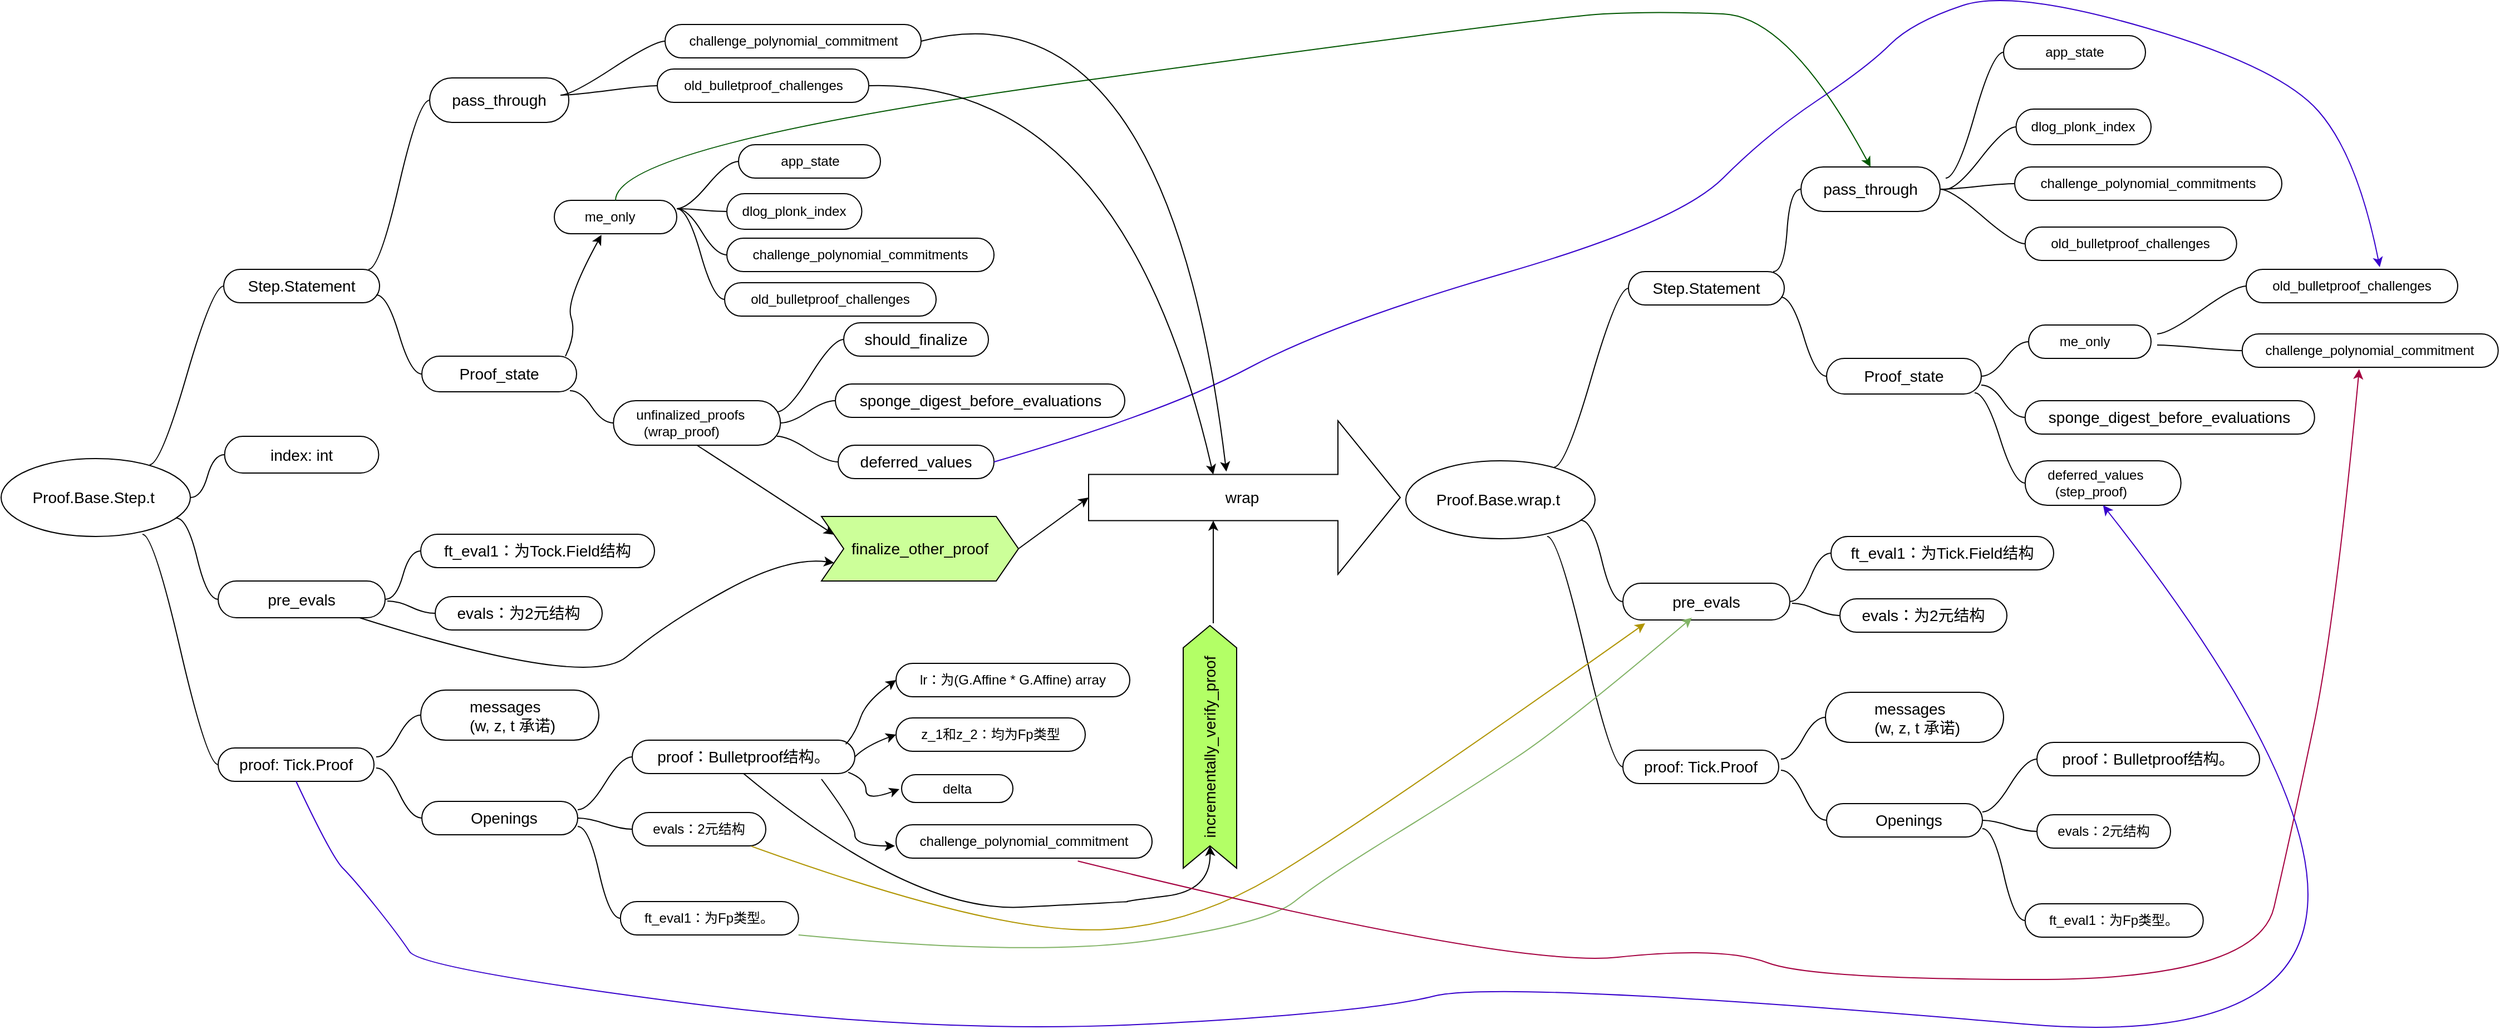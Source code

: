 <mxfile version="17.1.3" type="github">
  <diagram id="R2lEEEUBdFMjLlhIrx00" name="Page-1">
    <mxGraphModel dx="1854" dy="2174" grid="1" gridSize="10" guides="1" tooltips="1" connect="1" arrows="1" fold="1" page="1" pageScale="1" pageWidth="850" pageHeight="1100" math="0" shadow="0" extFonts="Permanent Marker^https://fonts.googleapis.com/css?family=Permanent+Marker">
      <root>
        <mxCell id="0" />
        <mxCell id="1" parent="0" />
        <mxCell id="W2paDP_m3vyoCNHAQNc3-4" value="Proof.Base.Step.t&amp;nbsp;" style="ellipse;whiteSpace=wrap;html=1;fontSize=14;" parent="1" vertex="1">
          <mxGeometry x="13" y="352" width="170" height="70" as="geometry" />
        </mxCell>
        <mxCell id="W2paDP_m3vyoCNHAQNc3-5" value="Step.Statement" style="whiteSpace=wrap;html=1;rounded=1;arcSize=50;align=center;verticalAlign=middle;strokeWidth=1;autosize=1;spacing=4;treeFolding=1;treeMoving=1;newEdgeStyle={&quot;edgeStyle&quot;:&quot;entityRelationEdgeStyle&quot;,&quot;startArrow&quot;:&quot;none&quot;,&quot;endArrow&quot;:&quot;none&quot;,&quot;segment&quot;:10,&quot;curved&quot;:1};fontSize=14;" parent="1" vertex="1">
          <mxGeometry x="213" y="182" width="140" height="30" as="geometry" />
        </mxCell>
        <mxCell id="W2paDP_m3vyoCNHAQNc3-6" value="" style="edgeStyle=entityRelationEdgeStyle;startArrow=none;endArrow=none;segment=10;curved=1;rounded=0;fontSize=14;exitX=0.785;exitY=0.079;exitDx=0;exitDy=0;exitPerimeter=0;" parent="1" source="W2paDP_m3vyoCNHAQNc3-4" target="W2paDP_m3vyoCNHAQNc3-5" edge="1">
          <mxGeometry relative="1" as="geometry">
            <mxPoint x="233" y="292" as="sourcePoint" />
          </mxGeometry>
        </mxCell>
        <mxCell id="W2paDP_m3vyoCNHAQNc3-9" value="index: int" style="whiteSpace=wrap;html=1;rounded=1;arcSize=50;align=center;verticalAlign=middle;strokeWidth=1;autosize=1;spacing=4;treeFolding=1;treeMoving=1;newEdgeStyle={&quot;edgeStyle&quot;:&quot;entityRelationEdgeStyle&quot;,&quot;startArrow&quot;:&quot;none&quot;,&quot;endArrow&quot;:&quot;none&quot;,&quot;segment&quot;:10,&quot;curved&quot;:1};fontSize=14;" parent="1" vertex="1">
          <mxGeometry x="213.79" y="332" width="138.43" height="33" as="geometry" />
        </mxCell>
        <mxCell id="W2paDP_m3vyoCNHAQNc3-10" value="" style="edgeStyle=entityRelationEdgeStyle;startArrow=none;endArrow=none;segment=10;curved=1;rounded=0;fontSize=14;" parent="1" source="W2paDP_m3vyoCNHAQNc3-4" target="W2paDP_m3vyoCNHAQNc3-9" edge="1">
          <mxGeometry relative="1" as="geometry">
            <mxPoint x="53.0" y="373.49" as="sourcePoint" />
          </mxGeometry>
        </mxCell>
        <mxCell id="W2paDP_m3vyoCNHAQNc3-11" value="pre_evals" style="whiteSpace=wrap;html=1;rounded=1;arcSize=50;align=center;verticalAlign=middle;strokeWidth=1;autosize=1;spacing=4;treeFolding=1;treeMoving=1;newEdgeStyle={&quot;edgeStyle&quot;:&quot;entityRelationEdgeStyle&quot;,&quot;startArrow&quot;:&quot;none&quot;,&quot;endArrow&quot;:&quot;none&quot;,&quot;segment&quot;:10,&quot;curved&quot;:1};fontSize=14;" parent="1" vertex="1">
          <mxGeometry x="208" y="462" width="150" height="33" as="geometry" />
        </mxCell>
        <mxCell id="W2paDP_m3vyoCNHAQNc3-12" value="" style="edgeStyle=entityRelationEdgeStyle;startArrow=none;endArrow=none;segment=10;curved=1;rounded=0;fontSize=14;exitX=0.926;exitY=0.764;exitDx=0;exitDy=0;exitPerimeter=0;" parent="1" source="W2paDP_m3vyoCNHAQNc3-4" target="W2paDP_m3vyoCNHAQNc3-11" edge="1">
          <mxGeometry relative="1" as="geometry">
            <mxPoint x="173" y="436" as="sourcePoint" />
          </mxGeometry>
        </mxCell>
        <mxCell id="W2paDP_m3vyoCNHAQNc3-14" value="proof: Tick.Proof" style="whiteSpace=wrap;html=1;rounded=1;arcSize=50;align=center;verticalAlign=middle;strokeWidth=1;autosize=1;spacing=4;treeFolding=1;treeMoving=1;newEdgeStyle={&quot;edgeStyle&quot;:&quot;entityRelationEdgeStyle&quot;,&quot;startArrow&quot;:&quot;none&quot;,&quot;endArrow&quot;:&quot;none&quot;,&quot;segment&quot;:10,&quot;curved&quot;:1};fontSize=14;" parent="1" vertex="1">
          <mxGeometry x="208" y="612" width="140" height="30" as="geometry" />
        </mxCell>
        <mxCell id="W2paDP_m3vyoCNHAQNc3-15" value="" style="edgeStyle=entityRelationEdgeStyle;startArrow=none;endArrow=none;segment=10;curved=1;rounded=0;fontSize=14;" parent="1" target="W2paDP_m3vyoCNHAQNc3-14" edge="1">
          <mxGeometry relative="1" as="geometry">
            <mxPoint x="140" y="420" as="sourcePoint" />
          </mxGeometry>
        </mxCell>
        <mxCell id="W2paDP_m3vyoCNHAQNc3-16" value="pass_through" style="whiteSpace=wrap;html=1;rounded=1;arcSize=50;align=center;verticalAlign=middle;strokeWidth=1;autosize=1;spacing=4;treeFolding=1;treeMoving=1;newEdgeStyle={&quot;edgeStyle&quot;:&quot;entityRelationEdgeStyle&quot;,&quot;startArrow&quot;:&quot;none&quot;,&quot;endArrow&quot;:&quot;none&quot;,&quot;segment&quot;:10,&quot;curved&quot;:1};fontSize=14;" parent="1" vertex="1">
          <mxGeometry x="398" y="10" width="125" height="40" as="geometry" />
        </mxCell>
        <mxCell id="W2paDP_m3vyoCNHAQNc3-17" value="" style="edgeStyle=entityRelationEdgeStyle;startArrow=none;endArrow=none;segment=10;curved=1;rounded=0;fontSize=14;" parent="1" target="W2paDP_m3vyoCNHAQNc3-16" edge="1">
          <mxGeometry relative="1" as="geometry">
            <mxPoint x="343" y="182" as="sourcePoint" />
          </mxGeometry>
        </mxCell>
        <mxCell id="W2paDP_m3vyoCNHAQNc3-18" value="Proof_state" style="whiteSpace=wrap;html=1;rounded=1;arcSize=50;align=center;verticalAlign=middle;strokeWidth=1;autosize=1;spacing=4;treeFolding=1;treeMoving=1;newEdgeStyle={&quot;edgeStyle&quot;:&quot;entityRelationEdgeStyle&quot;,&quot;startArrow&quot;:&quot;none&quot;,&quot;endArrow&quot;:&quot;none&quot;,&quot;segment&quot;:10,&quot;curved&quot;:1};fontSize=14;" parent="1" vertex="1">
          <mxGeometry x="391" y="260" width="139" height="32" as="geometry" />
        </mxCell>
        <mxCell id="W2paDP_m3vyoCNHAQNc3-19" value="" style="edgeStyle=entityRelationEdgeStyle;startArrow=none;endArrow=none;segment=10;curved=1;rounded=0;fontSize=14;" parent="1" target="W2paDP_m3vyoCNHAQNc3-18" edge="1">
          <mxGeometry relative="1" as="geometry">
            <mxPoint x="350" y="205" as="sourcePoint" />
          </mxGeometry>
        </mxCell>
        <mxCell id="W2paDP_m3vyoCNHAQNc3-20" value="app_state" style="whiteSpace=wrap;html=1;rounded=1;arcSize=50;align=center;verticalAlign=middle;strokeWidth=1;autosize=1;spacing=4;treeFolding=1;treeMoving=1;newEdgeStyle={&quot;edgeStyle&quot;:&quot;entityRelationEdgeStyle&quot;,&quot;startArrow&quot;:&quot;none&quot;,&quot;endArrow&quot;:&quot;none&quot;,&quot;segment&quot;:10,&quot;curved&quot;:1};" parent="1" vertex="1">
          <mxGeometry x="675.5" y="70" width="127.5" height="30" as="geometry" />
        </mxCell>
        <mxCell id="W2paDP_m3vyoCNHAQNc3-21" value="" style="edgeStyle=entityRelationEdgeStyle;startArrow=none;endArrow=none;segment=10;curved=1;rounded=0;exitX=1;exitY=0.25;exitDx=0;exitDy=0;" parent="1" source="W2paDP_m3vyoCNHAQNc3-32" target="W2paDP_m3vyoCNHAQNc3-20" edge="1">
          <mxGeometry relative="1" as="geometry">
            <mxPoint x="640" y="196" as="sourcePoint" />
          </mxGeometry>
        </mxCell>
        <mxCell id="W2paDP_m3vyoCNHAQNc3-22" value="dlog_plonk_index" style="whiteSpace=wrap;html=1;rounded=1;arcSize=50;align=center;verticalAlign=middle;strokeWidth=1;autosize=1;spacing=4;treeFolding=1;treeMoving=1;newEdgeStyle={&quot;edgeStyle&quot;:&quot;entityRelationEdgeStyle&quot;,&quot;startArrow&quot;:&quot;none&quot;,&quot;endArrow&quot;:&quot;none&quot;,&quot;segment&quot;:10,&quot;curved&quot;:1};" parent="1" vertex="1">
          <mxGeometry x="665" y="114" width="121.25" height="32" as="geometry" />
        </mxCell>
        <mxCell id="W2paDP_m3vyoCNHAQNc3-23" value="" style="edgeStyle=entityRelationEdgeStyle;startArrow=none;endArrow=none;segment=10;curved=1;rounded=0;exitX=1;exitY=0.25;exitDx=0;exitDy=0;" parent="1" source="W2paDP_m3vyoCNHAQNc3-32" target="W2paDP_m3vyoCNHAQNc3-22" edge="1">
          <mxGeometry relative="1" as="geometry">
            <mxPoint x="520" y="120" as="sourcePoint" />
          </mxGeometry>
        </mxCell>
        <mxCell id="W2paDP_m3vyoCNHAQNc3-24" value="challenge_polynomial_commitments" style="whiteSpace=wrap;html=1;rounded=1;arcSize=50;align=center;verticalAlign=middle;strokeWidth=1;autosize=1;spacing=4;treeFolding=1;treeMoving=1;newEdgeStyle={&quot;edgeStyle&quot;:&quot;entityRelationEdgeStyle&quot;,&quot;startArrow&quot;:&quot;none&quot;,&quot;endArrow&quot;:&quot;none&quot;,&quot;segment&quot;:10,&quot;curved&quot;:1};" parent="1" vertex="1">
          <mxGeometry x="665" y="154" width="240" height="30" as="geometry" />
        </mxCell>
        <mxCell id="W2paDP_m3vyoCNHAQNc3-25" value="" style="edgeStyle=entityRelationEdgeStyle;startArrow=none;endArrow=none;segment=10;curved=1;rounded=0;exitX=1;exitY=0.25;exitDx=0;exitDy=0;" parent="1" source="W2paDP_m3vyoCNHAQNc3-32" target="W2paDP_m3vyoCNHAQNc3-24" edge="1">
          <mxGeometry relative="1" as="geometry">
            <mxPoint x="547" y="156.25" as="sourcePoint" />
          </mxGeometry>
        </mxCell>
        <mxCell id="W2paDP_m3vyoCNHAQNc3-26" value="old_bulletproof_challenges" style="whiteSpace=wrap;html=1;rounded=1;arcSize=50;align=center;verticalAlign=middle;strokeWidth=1;autosize=1;spacing=4;treeFolding=1;treeMoving=1;newEdgeStyle={&quot;edgeStyle&quot;:&quot;entityRelationEdgeStyle&quot;,&quot;startArrow&quot;:&quot;none&quot;,&quot;endArrow&quot;:&quot;none&quot;,&quot;segment&quot;:10,&quot;curved&quot;:1};" parent="1" vertex="1">
          <mxGeometry x="663" y="194" width="190" height="30" as="geometry" />
        </mxCell>
        <mxCell id="W2paDP_m3vyoCNHAQNc3-27" value="" style="edgeStyle=entityRelationEdgeStyle;startArrow=none;endArrow=none;segment=10;curved=1;rounded=0;exitX=1;exitY=0.25;exitDx=0;exitDy=0;" parent="1" source="W2paDP_m3vyoCNHAQNc3-32" target="W2paDP_m3vyoCNHAQNc3-26" edge="1">
          <mxGeometry relative="1" as="geometry">
            <mxPoint x="547" y="156.25" as="sourcePoint" />
          </mxGeometry>
        </mxCell>
        <mxCell id="W2paDP_m3vyoCNHAQNc3-28" value="&amp;nbsp; &amp;nbsp; &amp;nbsp;unfinalized_proofs&lt;br&gt;&amp;nbsp; &amp;nbsp; &amp;nbsp; &amp;nbsp;(wrap_proof)" style="whiteSpace=wrap;html=1;rounded=1;arcSize=50;align=left;verticalAlign=middle;strokeWidth=1;autosize=1;spacing=4;treeFolding=1;treeMoving=1;newEdgeStyle={&quot;edgeStyle&quot;:&quot;entityRelationEdgeStyle&quot;,&quot;startArrow&quot;:&quot;none&quot;,&quot;endArrow&quot;:&quot;none&quot;,&quot;segment&quot;:10,&quot;curved&quot;:1};" parent="1" vertex="1">
          <mxGeometry x="563.12" y="300" width="150" height="40" as="geometry" />
        </mxCell>
        <mxCell id="W2paDP_m3vyoCNHAQNc3-29" value="" style="edgeStyle=entityRelationEdgeStyle;startArrow=none;endArrow=none;segment=10;curved=1;rounded=0;exitX=0.957;exitY=0.969;exitDx=0;exitDy=0;exitPerimeter=0;" parent="1" source="W2paDP_m3vyoCNHAQNc3-18" target="W2paDP_m3vyoCNHAQNc3-28" edge="1">
          <mxGeometry relative="1" as="geometry">
            <mxPoint x="422" y="335" as="sourcePoint" />
          </mxGeometry>
        </mxCell>
        <mxCell id="W2paDP_m3vyoCNHAQNc3-30" value="&lt;font style=&quot;font-size: 14px&quot;&gt;sponge_digest_before_evaluations&lt;/font&gt;" style="whiteSpace=wrap;html=1;rounded=1;arcSize=50;align=center;verticalAlign=middle;strokeWidth=1;autosize=1;spacing=4;treeFolding=1;treeMoving=1;newEdgeStyle={&quot;edgeStyle&quot;:&quot;entityRelationEdgeStyle&quot;,&quot;startArrow&quot;:&quot;none&quot;,&quot;endArrow&quot;:&quot;none&quot;,&quot;segment&quot;:10,&quot;curved&quot;:1};" parent="1" vertex="1">
          <mxGeometry x="762.5" y="285" width="260" height="30" as="geometry" />
        </mxCell>
        <mxCell id="W2paDP_m3vyoCNHAQNc3-31" value="" style="edgeStyle=entityRelationEdgeStyle;startArrow=none;endArrow=none;segment=10;curved=1;rounded=0;exitX=1;exitY=0.5;exitDx=0;exitDy=0;" parent="1" source="W2paDP_m3vyoCNHAQNc3-28" target="W2paDP_m3vyoCNHAQNc3-30" edge="1">
          <mxGeometry relative="1" as="geometry">
            <mxPoint x="719" y="330" as="sourcePoint" />
          </mxGeometry>
        </mxCell>
        <mxCell id="W2paDP_m3vyoCNHAQNc3-32" value="&amp;nbsp; &amp;nbsp; &amp;nbsp; &amp;nbsp;me_only" style="whiteSpace=wrap;html=1;rounded=1;arcSize=50;align=left;verticalAlign=middle;strokeWidth=1;autosize=1;spacing=4;treeFolding=1;treeMoving=1;newEdgeStyle={&quot;edgeStyle&quot;:&quot;entityRelationEdgeStyle&quot;,&quot;startArrow&quot;:&quot;none&quot;,&quot;endArrow&quot;:&quot;none&quot;,&quot;segment&quot;:10,&quot;curved&quot;:1};" parent="1" vertex="1" collapsed="1">
          <mxGeometry x="510" y="120" width="110" height="30" as="geometry" />
        </mxCell>
        <mxCell id="W2paDP_m3vyoCNHAQNc3-37" value="should_finalize" style="whiteSpace=wrap;html=1;rounded=1;arcSize=50;align=center;verticalAlign=middle;strokeWidth=1;autosize=1;spacing=4;treeFolding=1;treeMoving=1;newEdgeStyle={&quot;edgeStyle&quot;:&quot;entityRelationEdgeStyle&quot;,&quot;startArrow&quot;:&quot;none&quot;,&quot;endArrow&quot;:&quot;none&quot;,&quot;segment&quot;:10,&quot;curved&quot;:1};fontSize=14;" parent="1" vertex="1">
          <mxGeometry x="770" y="230" width="130" height="30" as="geometry" />
        </mxCell>
        <mxCell id="W2paDP_m3vyoCNHAQNc3-38" value="" style="edgeStyle=entityRelationEdgeStyle;startArrow=none;endArrow=none;segment=10;curved=1;rounded=0;fontSize=14;" parent="1" target="W2paDP_m3vyoCNHAQNc3-37" edge="1">
          <mxGeometry relative="1" as="geometry">
            <mxPoint x="710" y="310" as="sourcePoint" />
          </mxGeometry>
        </mxCell>
        <mxCell id="W2paDP_m3vyoCNHAQNc3-39" value="deferred_values" style="whiteSpace=wrap;html=1;rounded=1;arcSize=50;align=center;verticalAlign=middle;strokeWidth=1;autosize=1;spacing=4;treeFolding=1;treeMoving=1;newEdgeStyle={&quot;edgeStyle&quot;:&quot;entityRelationEdgeStyle&quot;,&quot;startArrow&quot;:&quot;none&quot;,&quot;endArrow&quot;:&quot;none&quot;,&quot;segment&quot;:10,&quot;curved&quot;:1};fontSize=14;" parent="1" vertex="1">
          <mxGeometry x="765" y="340" width="140" height="30" as="geometry" />
        </mxCell>
        <mxCell id="W2paDP_m3vyoCNHAQNc3-40" value="" style="edgeStyle=entityRelationEdgeStyle;startArrow=none;endArrow=none;segment=10;curved=1;rounded=0;fontSize=14;exitX=1;exitY=0.75;exitDx=0;exitDy=0;" parent="1" target="W2paDP_m3vyoCNHAQNc3-39" edge="1">
          <mxGeometry relative="1" as="geometry">
            <mxPoint x="710.0" y="332" as="sourcePoint" />
          </mxGeometry>
        </mxCell>
        <mxCell id="W2paDP_m3vyoCNHAQNc3-41" value="&lt;font style=&quot;font-size: 14px&quot;&gt;ft_eval1：为Tock.Field结构&lt;/font&gt;" style="whiteSpace=wrap;html=1;rounded=1;arcSize=50;align=center;verticalAlign=middle;strokeWidth=1;autosize=1;spacing=4;treeFolding=1;treeMoving=1;newEdgeStyle={&quot;edgeStyle&quot;:&quot;entityRelationEdgeStyle&quot;,&quot;startArrow&quot;:&quot;none&quot;,&quot;endArrow&quot;:&quot;none&quot;,&quot;segment&quot;:10,&quot;curved&quot;:1};" parent="1" vertex="1">
          <mxGeometry x="390" y="420" width="210" height="30" as="geometry" />
        </mxCell>
        <mxCell id="W2paDP_m3vyoCNHAQNc3-42" value="" style="edgeStyle=entityRelationEdgeStyle;startArrow=none;endArrow=none;segment=10;curved=1;rounded=0;exitX=1;exitY=0.5;exitDx=0;exitDy=0;" parent="1" source="W2paDP_m3vyoCNHAQNc3-11" target="W2paDP_m3vyoCNHAQNc3-41" edge="1">
          <mxGeometry relative="1" as="geometry">
            <mxPoint x="400" y="511.25" as="sourcePoint" />
          </mxGeometry>
        </mxCell>
        <mxCell id="W2paDP_m3vyoCNHAQNc3-43" value="&lt;font style=&quot;font-size: 14px&quot;&gt;evals：为2元结构&lt;/font&gt;" style="whiteSpace=wrap;html=1;rounded=1;arcSize=50;align=center;verticalAlign=middle;strokeWidth=1;autosize=1;spacing=4;treeFolding=1;treeMoving=1;newEdgeStyle={&quot;edgeStyle&quot;:&quot;entityRelationEdgeStyle&quot;,&quot;startArrow&quot;:&quot;none&quot;,&quot;endArrow&quot;:&quot;none&quot;,&quot;segment&quot;:10,&quot;curved&quot;:1};" parent="1" vertex="1">
          <mxGeometry x="403" y="476" width="150" height="30" as="geometry" />
        </mxCell>
        <mxCell id="W2paDP_m3vyoCNHAQNc3-44" value="" style="edgeStyle=entityRelationEdgeStyle;startArrow=none;endArrow=none;segment=10;curved=1;rounded=0;" parent="1" target="W2paDP_m3vyoCNHAQNc3-43" edge="1">
          <mxGeometry relative="1" as="geometry">
            <mxPoint x="360" y="480" as="sourcePoint" />
          </mxGeometry>
        </mxCell>
        <mxCell id="W2paDP_m3vyoCNHAQNc3-45" value="&lt;blockquote style=&quot;margin: 0 0 0 40px ; border: none ; padding: 0px&quot;&gt;&lt;font style=&quot;font-size: 14px&quot;&gt;messages&lt;/font&gt;&lt;/blockquote&gt;&lt;blockquote style=&quot;margin: 0 0 0 40px ; border: none ; padding: 0px&quot;&gt;&lt;font style=&quot;font-size: 14px&quot;&gt;(w, z, t 承诺)&lt;/font&gt;&lt;/blockquote&gt;" style="whiteSpace=wrap;html=1;rounded=1;arcSize=50;align=left;verticalAlign=middle;strokeWidth=1;autosize=1;spacing=4;treeFolding=1;treeMoving=1;newEdgeStyle={&quot;edgeStyle&quot;:&quot;entityRelationEdgeStyle&quot;,&quot;startArrow&quot;:&quot;none&quot;,&quot;endArrow&quot;:&quot;none&quot;,&quot;segment&quot;:10,&quot;curved&quot;:1};" parent="1" vertex="1">
          <mxGeometry x="390" y="560" width="160" height="45" as="geometry" />
        </mxCell>
        <mxCell id="W2paDP_m3vyoCNHAQNc3-46" value="" style="edgeStyle=entityRelationEdgeStyle;startArrow=none;endArrow=none;segment=10;curved=1;rounded=0;entryX=0;entryY=0.5;entryDx=0;entryDy=0;" parent="1" target="W2paDP_m3vyoCNHAQNc3-45" edge="1">
          <mxGeometry relative="1" as="geometry">
            <mxPoint x="350" y="620" as="sourcePoint" />
          </mxGeometry>
        </mxCell>
        <mxCell id="W2paDP_m3vyoCNHAQNc3-47" value="&lt;blockquote style=&quot;margin: 0 0 0 40px ; border: none ; padding: 0px&quot;&gt;&lt;font style=&quot;font-size: 14px&quot;&gt;Openings&lt;/font&gt;&lt;/blockquote&gt;" style="whiteSpace=wrap;html=1;rounded=1;arcSize=50;align=left;verticalAlign=middle;strokeWidth=1;autosize=1;spacing=4;treeFolding=1;treeMoving=1;newEdgeStyle={&quot;edgeStyle&quot;:&quot;entityRelationEdgeStyle&quot;,&quot;startArrow&quot;:&quot;none&quot;,&quot;endArrow&quot;:&quot;none&quot;,&quot;segment&quot;:10,&quot;curved&quot;:1};" parent="1" vertex="1">
          <mxGeometry x="391" y="660" width="140" height="30" as="geometry" />
        </mxCell>
        <mxCell id="W2paDP_m3vyoCNHAQNc3-48" value="" style="edgeStyle=entityRelationEdgeStyle;startArrow=none;endArrow=none;segment=10;curved=1;rounded=0;" parent="1" target="W2paDP_m3vyoCNHAQNc3-47" edge="1">
          <mxGeometry relative="1" as="geometry">
            <mxPoint x="350" y="630" as="sourcePoint" />
          </mxGeometry>
        </mxCell>
        <mxCell id="W2paDP_m3vyoCNHAQNc3-49" value="&lt;font style=&quot;font-size: 14px&quot;&gt;proof：Bulletproof结构。&lt;/font&gt;" style="whiteSpace=wrap;html=1;rounded=1;arcSize=50;align=center;verticalAlign=middle;strokeWidth=1;autosize=1;spacing=4;treeFolding=1;treeMoving=1;newEdgeStyle={&quot;edgeStyle&quot;:&quot;entityRelationEdgeStyle&quot;,&quot;startArrow&quot;:&quot;none&quot;,&quot;endArrow&quot;:&quot;none&quot;,&quot;segment&quot;:10,&quot;curved&quot;:1};" parent="1" vertex="1">
          <mxGeometry x="580" y="605" width="200" height="30" as="geometry" />
        </mxCell>
        <mxCell id="W2paDP_m3vyoCNHAQNc3-50" value="" style="edgeStyle=entityRelationEdgeStyle;startArrow=none;endArrow=none;segment=10;curved=1;rounded=0;exitX=1;exitY=0.25;exitDx=0;exitDy=0;" parent="1" source="W2paDP_m3vyoCNHAQNc3-47" target="W2paDP_m3vyoCNHAQNc3-49" edge="1">
          <mxGeometry relative="1" as="geometry">
            <mxPoint x="607" y="715" as="sourcePoint" />
          </mxGeometry>
        </mxCell>
        <mxCell id="W2paDP_m3vyoCNHAQNc3-51" value="evals：2元结构" style="whiteSpace=wrap;html=1;rounded=1;arcSize=50;align=center;verticalAlign=middle;strokeWidth=1;autosize=1;spacing=4;treeFolding=1;treeMoving=1;newEdgeStyle={&quot;edgeStyle&quot;:&quot;entityRelationEdgeStyle&quot;,&quot;startArrow&quot;:&quot;none&quot;,&quot;endArrow&quot;:&quot;none&quot;,&quot;segment&quot;:10,&quot;curved&quot;:1};" parent="1" vertex="1">
          <mxGeometry x="580" y="670" width="120" height="30" as="geometry" />
        </mxCell>
        <mxCell id="W2paDP_m3vyoCNHAQNc3-52" value="" style="edgeStyle=entityRelationEdgeStyle;startArrow=none;endArrow=none;segment=10;curved=1;rounded=0;exitX=1;exitY=0.5;exitDx=0;exitDy=0;" parent="1" source="W2paDP_m3vyoCNHAQNc3-47" target="W2paDP_m3vyoCNHAQNc3-51" edge="1">
          <mxGeometry relative="1" as="geometry">
            <mxPoint x="607" y="715" as="sourcePoint" />
          </mxGeometry>
        </mxCell>
        <mxCell id="W2paDP_m3vyoCNHAQNc3-53" value="ft_eval1：为Fp类型。" style="whiteSpace=wrap;html=1;rounded=1;arcSize=50;align=center;verticalAlign=middle;strokeWidth=1;autosize=1;spacing=4;treeFolding=1;treeMoving=1;newEdgeStyle={&quot;edgeStyle&quot;:&quot;entityRelationEdgeStyle&quot;,&quot;startArrow&quot;:&quot;none&quot;,&quot;endArrow&quot;:&quot;none&quot;,&quot;segment&quot;:10,&quot;curved&quot;:1};" parent="1" vertex="1">
          <mxGeometry x="569.38" y="750" width="160" height="30" as="geometry" />
        </mxCell>
        <mxCell id="W2paDP_m3vyoCNHAQNc3-54" value="" style="edgeStyle=entityRelationEdgeStyle;startArrow=none;endArrow=none;segment=10;curved=1;rounded=0;exitX=1;exitY=0.75;exitDx=0;exitDy=0;" parent="1" source="W2paDP_m3vyoCNHAQNc3-47" target="W2paDP_m3vyoCNHAQNc3-53" edge="1">
          <mxGeometry relative="1" as="geometry">
            <mxPoint x="607" y="715" as="sourcePoint" />
          </mxGeometry>
        </mxCell>
        <mxCell id="W2paDP_m3vyoCNHAQNc3-56" value="wrap&amp;nbsp;" style="shape=singleArrow;whiteSpace=wrap;html=1;fontSize=14;" parent="1" vertex="1">
          <mxGeometry x="990" y="318" width="280" height="138" as="geometry" />
        </mxCell>
        <mxCell id="W2paDP_m3vyoCNHAQNc3-57" value="Proof.Base.wrap.t&amp;nbsp;" style="ellipse;whiteSpace=wrap;html=1;fontSize=14;" parent="1" vertex="1">
          <mxGeometry x="1275" y="354" width="170" height="70" as="geometry" />
        </mxCell>
        <mxCell id="W2paDP_m3vyoCNHAQNc3-58" value="Step.Statement" style="whiteSpace=wrap;html=1;rounded=1;arcSize=50;align=center;verticalAlign=middle;strokeWidth=1;autosize=1;spacing=4;treeFolding=1;treeMoving=1;newEdgeStyle={&quot;edgeStyle&quot;:&quot;entityRelationEdgeStyle&quot;,&quot;startArrow&quot;:&quot;none&quot;,&quot;endArrow&quot;:&quot;none&quot;,&quot;segment&quot;:10,&quot;curved&quot;:1};fontSize=14;" parent="1" vertex="1">
          <mxGeometry x="1475" y="184" width="140" height="30" as="geometry" />
        </mxCell>
        <mxCell id="W2paDP_m3vyoCNHAQNc3-59" value="" style="edgeStyle=entityRelationEdgeStyle;startArrow=none;endArrow=none;segment=10;curved=1;rounded=0;fontSize=14;exitX=0.785;exitY=0.079;exitDx=0;exitDy=0;exitPerimeter=0;" parent="1" source="W2paDP_m3vyoCNHAQNc3-57" target="W2paDP_m3vyoCNHAQNc3-58" edge="1">
          <mxGeometry relative="1" as="geometry">
            <mxPoint x="1495" y="294" as="sourcePoint" />
          </mxGeometry>
        </mxCell>
        <mxCell id="W2paDP_m3vyoCNHAQNc3-62" value="pre_evals" style="whiteSpace=wrap;html=1;rounded=1;arcSize=50;align=center;verticalAlign=middle;strokeWidth=1;autosize=1;spacing=4;treeFolding=1;treeMoving=1;newEdgeStyle={&quot;edgeStyle&quot;:&quot;entityRelationEdgeStyle&quot;,&quot;startArrow&quot;:&quot;none&quot;,&quot;endArrow&quot;:&quot;none&quot;,&quot;segment&quot;:10,&quot;curved&quot;:1};fontSize=14;" parent="1" vertex="1">
          <mxGeometry x="1470" y="464" width="150" height="33" as="geometry" />
        </mxCell>
        <mxCell id="W2paDP_m3vyoCNHAQNc3-63" value="" style="edgeStyle=entityRelationEdgeStyle;startArrow=none;endArrow=none;segment=10;curved=1;rounded=0;fontSize=14;exitX=0.926;exitY=0.764;exitDx=0;exitDy=0;exitPerimeter=0;" parent="1" source="W2paDP_m3vyoCNHAQNc3-57" target="W2paDP_m3vyoCNHAQNc3-62" edge="1">
          <mxGeometry relative="1" as="geometry">
            <mxPoint x="1435" y="438" as="sourcePoint" />
          </mxGeometry>
        </mxCell>
        <mxCell id="W2paDP_m3vyoCNHAQNc3-64" value="proof: Tick.Proof" style="whiteSpace=wrap;html=1;rounded=1;arcSize=50;align=center;verticalAlign=middle;strokeWidth=1;autosize=1;spacing=4;treeFolding=1;treeMoving=1;newEdgeStyle={&quot;edgeStyle&quot;:&quot;entityRelationEdgeStyle&quot;,&quot;startArrow&quot;:&quot;none&quot;,&quot;endArrow&quot;:&quot;none&quot;,&quot;segment&quot;:10,&quot;curved&quot;:1};fontSize=14;" parent="1" vertex="1">
          <mxGeometry x="1470" y="614" width="140" height="30" as="geometry" />
        </mxCell>
        <mxCell id="W2paDP_m3vyoCNHAQNc3-65" value="" style="edgeStyle=entityRelationEdgeStyle;startArrow=none;endArrow=none;segment=10;curved=1;rounded=0;fontSize=14;" parent="1" target="W2paDP_m3vyoCNHAQNc3-64" edge="1">
          <mxGeometry relative="1" as="geometry">
            <mxPoint x="1402" y="422" as="sourcePoint" />
          </mxGeometry>
        </mxCell>
        <mxCell id="W2paDP_m3vyoCNHAQNc3-66" value="pass_through" style="whiteSpace=wrap;html=1;rounded=1;arcSize=50;align=center;verticalAlign=middle;strokeWidth=1;autosize=1;spacing=4;treeFolding=1;treeMoving=1;newEdgeStyle={&quot;edgeStyle&quot;:&quot;entityRelationEdgeStyle&quot;,&quot;startArrow&quot;:&quot;none&quot;,&quot;endArrow&quot;:&quot;none&quot;,&quot;segment&quot;:10,&quot;curved&quot;:1};fontSize=14;" parent="1" vertex="1">
          <mxGeometry x="1630" y="90" width="125" height="40" as="geometry" />
        </mxCell>
        <mxCell id="W2paDP_m3vyoCNHAQNc3-67" value="" style="edgeStyle=entityRelationEdgeStyle;startArrow=none;endArrow=none;segment=10;curved=1;rounded=0;fontSize=14;" parent="1" target="W2paDP_m3vyoCNHAQNc3-66" edge="1">
          <mxGeometry relative="1" as="geometry">
            <mxPoint x="1605" y="184" as="sourcePoint" />
          </mxGeometry>
        </mxCell>
        <mxCell id="W2paDP_m3vyoCNHAQNc3-68" value="Proof_state" style="whiteSpace=wrap;html=1;rounded=1;arcSize=50;align=center;verticalAlign=middle;strokeWidth=1;autosize=1;spacing=4;treeFolding=1;treeMoving=1;newEdgeStyle={&quot;edgeStyle&quot;:&quot;entityRelationEdgeStyle&quot;,&quot;startArrow&quot;:&quot;none&quot;,&quot;endArrow&quot;:&quot;none&quot;,&quot;segment&quot;:10,&quot;curved&quot;:1};fontSize=14;" parent="1" vertex="1">
          <mxGeometry x="1653" y="262" width="139" height="32" as="geometry" />
        </mxCell>
        <mxCell id="W2paDP_m3vyoCNHAQNc3-69" value="" style="edgeStyle=entityRelationEdgeStyle;startArrow=none;endArrow=none;segment=10;curved=1;rounded=0;fontSize=14;" parent="1" target="W2paDP_m3vyoCNHAQNc3-68" edge="1">
          <mxGeometry relative="1" as="geometry">
            <mxPoint x="1612" y="207" as="sourcePoint" />
          </mxGeometry>
        </mxCell>
        <mxCell id="W2paDP_m3vyoCNHAQNc3-70" value="app_state" style="whiteSpace=wrap;html=1;rounded=1;arcSize=50;align=center;verticalAlign=middle;strokeWidth=1;autosize=1;spacing=4;treeFolding=1;treeMoving=1;newEdgeStyle={&quot;edgeStyle&quot;:&quot;entityRelationEdgeStyle&quot;,&quot;startArrow&quot;:&quot;none&quot;,&quot;endArrow&quot;:&quot;none&quot;,&quot;segment&quot;:10,&quot;curved&quot;:1};" parent="1" vertex="1">
          <mxGeometry x="1812" y="-28" width="127.5" height="30" as="geometry" />
        </mxCell>
        <mxCell id="W2paDP_m3vyoCNHAQNc3-71" value="" style="edgeStyle=entityRelationEdgeStyle;startArrow=none;endArrow=none;segment=10;curved=1;rounded=0;" parent="1" target="W2paDP_m3vyoCNHAQNc3-70" edge="1">
          <mxGeometry relative="1" as="geometry">
            <mxPoint x="1760" y="100" as="sourcePoint" />
          </mxGeometry>
        </mxCell>
        <mxCell id="W2paDP_m3vyoCNHAQNc3-72" value="dlog_plonk_index" style="whiteSpace=wrap;html=1;rounded=1;arcSize=50;align=center;verticalAlign=middle;strokeWidth=1;autosize=1;spacing=4;treeFolding=1;treeMoving=1;newEdgeStyle={&quot;edgeStyle&quot;:&quot;entityRelationEdgeStyle&quot;,&quot;startArrow&quot;:&quot;none&quot;,&quot;endArrow&quot;:&quot;none&quot;,&quot;segment&quot;:10,&quot;curved&quot;:1};" parent="1" vertex="1">
          <mxGeometry x="1823.25" y="38" width="121.25" height="32" as="geometry" />
        </mxCell>
        <mxCell id="W2paDP_m3vyoCNHAQNc3-73" value="" style="edgeStyle=entityRelationEdgeStyle;startArrow=none;endArrow=none;segment=10;curved=1;rounded=0;" parent="1" target="W2paDP_m3vyoCNHAQNc3-72" edge="1">
          <mxGeometry relative="1" as="geometry">
            <mxPoint x="1760" y="110" as="sourcePoint" />
          </mxGeometry>
        </mxCell>
        <mxCell id="W2paDP_m3vyoCNHAQNc3-74" value="challenge_polynomial_commitments" style="whiteSpace=wrap;html=1;rounded=1;arcSize=50;align=center;verticalAlign=middle;strokeWidth=1;autosize=1;spacing=4;treeFolding=1;treeMoving=1;newEdgeStyle={&quot;edgeStyle&quot;:&quot;entityRelationEdgeStyle&quot;,&quot;startArrow&quot;:&quot;none&quot;,&quot;endArrow&quot;:&quot;none&quot;,&quot;segment&quot;:10,&quot;curved&quot;:1};" parent="1" vertex="1">
          <mxGeometry x="1822" y="90" width="240" height="30" as="geometry" />
        </mxCell>
        <mxCell id="W2paDP_m3vyoCNHAQNc3-75" value="" style="edgeStyle=entityRelationEdgeStyle;startArrow=none;endArrow=none;segment=10;curved=1;rounded=0;exitX=1;exitY=0.5;exitDx=0;exitDy=0;" parent="1" source="W2paDP_m3vyoCNHAQNc3-66" target="W2paDP_m3vyoCNHAQNc3-74" edge="1">
          <mxGeometry relative="1" as="geometry">
            <mxPoint x="1809" y="158.25" as="sourcePoint" />
          </mxGeometry>
        </mxCell>
        <mxCell id="W2paDP_m3vyoCNHAQNc3-76" value="old_bulletproof_challenges" style="whiteSpace=wrap;html=1;rounded=1;arcSize=50;align=center;verticalAlign=middle;strokeWidth=1;autosize=1;spacing=4;treeFolding=1;treeMoving=1;newEdgeStyle={&quot;edgeStyle&quot;:&quot;entityRelationEdgeStyle&quot;,&quot;startArrow&quot;:&quot;none&quot;,&quot;endArrow&quot;:&quot;none&quot;,&quot;segment&quot;:10,&quot;curved&quot;:1};" parent="1" vertex="1">
          <mxGeometry x="1831.38" y="144" width="190" height="30" as="geometry" />
        </mxCell>
        <mxCell id="W2paDP_m3vyoCNHAQNc3-77" value="" style="edgeStyle=entityRelationEdgeStyle;startArrow=none;endArrow=none;segment=10;curved=1;rounded=0;exitX=1;exitY=0.5;exitDx=0;exitDy=0;" parent="1" source="W2paDP_m3vyoCNHAQNc3-66" target="W2paDP_m3vyoCNHAQNc3-76" edge="1">
          <mxGeometry relative="1" as="geometry">
            <mxPoint x="1809" y="158.25" as="sourcePoint" />
          </mxGeometry>
        </mxCell>
        <mxCell id="W2paDP_m3vyoCNHAQNc3-78" value="&amp;nbsp; &amp;nbsp; &amp;nbsp;deferred_values&lt;br&gt;&amp;nbsp; &amp;nbsp; &amp;nbsp; &amp;nbsp;(step_proof)" style="whiteSpace=wrap;html=1;rounded=1;arcSize=50;align=left;verticalAlign=middle;strokeWidth=1;autosize=1;spacing=4;treeFolding=1;treeMoving=1;newEdgeStyle={&quot;edgeStyle&quot;:&quot;entityRelationEdgeStyle&quot;,&quot;startArrow&quot;:&quot;none&quot;,&quot;endArrow&quot;:&quot;none&quot;,&quot;segment&quot;:10,&quot;curved&quot;:1};" parent="1" vertex="1">
          <mxGeometry x="1831.38" y="354" width="140" height="40" as="geometry" />
        </mxCell>
        <mxCell id="W2paDP_m3vyoCNHAQNc3-79" value="" style="edgeStyle=entityRelationEdgeStyle;startArrow=none;endArrow=none;segment=10;curved=1;rounded=0;exitX=0.957;exitY=0.969;exitDx=0;exitDy=0;exitPerimeter=0;" parent="1" source="W2paDP_m3vyoCNHAQNc3-68" target="W2paDP_m3vyoCNHAQNc3-78" edge="1">
          <mxGeometry relative="1" as="geometry">
            <mxPoint x="1684" y="337" as="sourcePoint" />
          </mxGeometry>
        </mxCell>
        <mxCell id="W2paDP_m3vyoCNHAQNc3-80" value="&lt;font style=&quot;font-size: 14px&quot;&gt;sponge_digest_before_evaluations&lt;/font&gt;" style="whiteSpace=wrap;html=1;rounded=1;arcSize=50;align=center;verticalAlign=middle;strokeWidth=1;autosize=1;spacing=4;treeFolding=1;treeMoving=1;newEdgeStyle={&quot;edgeStyle&quot;:&quot;entityRelationEdgeStyle&quot;,&quot;startArrow&quot;:&quot;none&quot;,&quot;endArrow&quot;:&quot;none&quot;,&quot;segment&quot;:10,&quot;curved&quot;:1};" parent="1" vertex="1">
          <mxGeometry x="1831.38" y="300" width="260" height="30" as="geometry" />
        </mxCell>
        <mxCell id="W2paDP_m3vyoCNHAQNc3-81" value="" style="edgeStyle=entityRelationEdgeStyle;startArrow=none;endArrow=none;segment=10;curved=1;rounded=0;exitX=1;exitY=0.75;exitDx=0;exitDy=0;" parent="1" source="W2paDP_m3vyoCNHAQNc3-68" target="W2paDP_m3vyoCNHAQNc3-80" edge="1">
          <mxGeometry relative="1" as="geometry">
            <mxPoint x="1981" y="332" as="sourcePoint" />
          </mxGeometry>
        </mxCell>
        <mxCell id="W2paDP_m3vyoCNHAQNc3-82" value="&amp;nbsp; &amp;nbsp; &amp;nbsp; &amp;nbsp;me_only" style="whiteSpace=wrap;html=1;rounded=1;arcSize=50;align=left;verticalAlign=middle;strokeWidth=1;autosize=1;spacing=4;treeFolding=1;treeMoving=1;newEdgeStyle={&quot;edgeStyle&quot;:&quot;entityRelationEdgeStyle&quot;,&quot;startArrow&quot;:&quot;none&quot;,&quot;endArrow&quot;:&quot;none&quot;,&quot;segment&quot;:10,&quot;curved&quot;:1};" parent="1" vertex="1" collapsed="1">
          <mxGeometry x="1834.5" y="232" width="110" height="30" as="geometry" />
        </mxCell>
        <mxCell id="W2paDP_m3vyoCNHAQNc3-83" value="" style="edgeStyle=entityRelationEdgeStyle;startArrow=none;endArrow=none;segment=10;curved=1;rounded=0;exitX=1;exitY=0.5;exitDx=0;exitDy=0;" parent="1" source="W2paDP_m3vyoCNHAQNc3-68" target="W2paDP_m3vyoCNHAQNc3-82" edge="1">
          <mxGeometry relative="1" as="geometry">
            <mxPoint x="1684" y="337" as="sourcePoint" />
          </mxGeometry>
        </mxCell>
        <mxCell id="W2paDP_m3vyoCNHAQNc3-85" value="" style="edgeStyle=entityRelationEdgeStyle;startArrow=none;endArrow=none;segment=10;curved=1;rounded=0;fontSize=14;entryX=0;entryY=0.5;entryDx=0;entryDy=0;" parent="1" target="W2paDP_m3vyoCNHAQNc3-131" edge="1">
          <mxGeometry relative="1" as="geometry">
            <mxPoint x="1950" y="240" as="sourcePoint" />
          </mxGeometry>
        </mxCell>
        <mxCell id="W2paDP_m3vyoCNHAQNc3-88" value="&lt;font style=&quot;font-size: 14px&quot;&gt;ft_eval1：为Tick.Field结构&lt;/font&gt;" style="whiteSpace=wrap;html=1;rounded=1;arcSize=50;align=center;verticalAlign=middle;strokeWidth=1;autosize=1;spacing=4;treeFolding=1;treeMoving=1;newEdgeStyle={&quot;edgeStyle&quot;:&quot;entityRelationEdgeStyle&quot;,&quot;startArrow&quot;:&quot;none&quot;,&quot;endArrow&quot;:&quot;none&quot;,&quot;segment&quot;:10,&quot;curved&quot;:1};" parent="1" vertex="1">
          <mxGeometry x="1657" y="422" width="200" height="30" as="geometry" />
        </mxCell>
        <mxCell id="W2paDP_m3vyoCNHAQNc3-89" value="" style="edgeStyle=entityRelationEdgeStyle;startArrow=none;endArrow=none;segment=10;curved=1;rounded=0;exitX=1;exitY=0.5;exitDx=0;exitDy=0;" parent="1" source="W2paDP_m3vyoCNHAQNc3-62" target="W2paDP_m3vyoCNHAQNc3-88" edge="1">
          <mxGeometry relative="1" as="geometry">
            <mxPoint x="1662" y="513.25" as="sourcePoint" />
          </mxGeometry>
        </mxCell>
        <mxCell id="W2paDP_m3vyoCNHAQNc3-90" value="&lt;font style=&quot;font-size: 14px&quot;&gt;evals：为2元结构&lt;/font&gt;" style="whiteSpace=wrap;html=1;rounded=1;arcSize=50;align=center;verticalAlign=middle;strokeWidth=1;autosize=1;spacing=4;treeFolding=1;treeMoving=1;newEdgeStyle={&quot;edgeStyle&quot;:&quot;entityRelationEdgeStyle&quot;,&quot;startArrow&quot;:&quot;none&quot;,&quot;endArrow&quot;:&quot;none&quot;,&quot;segment&quot;:10,&quot;curved&quot;:1};" parent="1" vertex="1">
          <mxGeometry x="1665" y="478" width="150" height="30" as="geometry" />
        </mxCell>
        <mxCell id="W2paDP_m3vyoCNHAQNc3-91" value="" style="edgeStyle=entityRelationEdgeStyle;startArrow=none;endArrow=none;segment=10;curved=1;rounded=0;" parent="1" target="W2paDP_m3vyoCNHAQNc3-90" edge="1">
          <mxGeometry relative="1" as="geometry">
            <mxPoint x="1622" y="482" as="sourcePoint" />
          </mxGeometry>
        </mxCell>
        <mxCell id="W2paDP_m3vyoCNHAQNc3-92" value="&lt;blockquote style=&quot;margin: 0 0 0 40px ; border: none ; padding: 0px&quot;&gt;&lt;font style=&quot;font-size: 14px&quot;&gt;messages&lt;/font&gt;&lt;/blockquote&gt;&lt;blockquote style=&quot;margin: 0 0 0 40px ; border: none ; padding: 0px&quot;&gt;&lt;font style=&quot;font-size: 14px&quot;&gt;(w, z, t 承诺)&lt;/font&gt;&lt;/blockquote&gt;" style="whiteSpace=wrap;html=1;rounded=1;arcSize=50;align=left;verticalAlign=middle;strokeWidth=1;autosize=1;spacing=4;treeFolding=1;treeMoving=1;newEdgeStyle={&quot;edgeStyle&quot;:&quot;entityRelationEdgeStyle&quot;,&quot;startArrow&quot;:&quot;none&quot;,&quot;endArrow&quot;:&quot;none&quot;,&quot;segment&quot;:10,&quot;curved&quot;:1};" parent="1" vertex="1">
          <mxGeometry x="1652" y="562" width="160" height="45" as="geometry" />
        </mxCell>
        <mxCell id="W2paDP_m3vyoCNHAQNc3-93" value="" style="edgeStyle=entityRelationEdgeStyle;startArrow=none;endArrow=none;segment=10;curved=1;rounded=0;entryX=0;entryY=0.5;entryDx=0;entryDy=0;" parent="1" target="W2paDP_m3vyoCNHAQNc3-92" edge="1">
          <mxGeometry relative="1" as="geometry">
            <mxPoint x="1612" y="622" as="sourcePoint" />
          </mxGeometry>
        </mxCell>
        <mxCell id="W2paDP_m3vyoCNHAQNc3-94" value="&lt;blockquote style=&quot;margin: 0 0 0 40px ; border: none ; padding: 0px&quot;&gt;&lt;font style=&quot;font-size: 14px&quot;&gt;Openings&lt;/font&gt;&lt;/blockquote&gt;" style="whiteSpace=wrap;html=1;rounded=1;arcSize=50;align=left;verticalAlign=middle;strokeWidth=1;autosize=1;spacing=4;treeFolding=1;treeMoving=1;newEdgeStyle={&quot;edgeStyle&quot;:&quot;entityRelationEdgeStyle&quot;,&quot;startArrow&quot;:&quot;none&quot;,&quot;endArrow&quot;:&quot;none&quot;,&quot;segment&quot;:10,&quot;curved&quot;:1};" parent="1" vertex="1">
          <mxGeometry x="1653" y="662" width="140" height="30" as="geometry" />
        </mxCell>
        <mxCell id="W2paDP_m3vyoCNHAQNc3-95" value="" style="edgeStyle=entityRelationEdgeStyle;startArrow=none;endArrow=none;segment=10;curved=1;rounded=0;" parent="1" target="W2paDP_m3vyoCNHAQNc3-94" edge="1">
          <mxGeometry relative="1" as="geometry">
            <mxPoint x="1612" y="632" as="sourcePoint" />
          </mxGeometry>
        </mxCell>
        <mxCell id="W2paDP_m3vyoCNHAQNc3-96" value="&lt;font style=&quot;font-size: 14px&quot;&gt;proof：Bulletproof结构。&lt;/font&gt;" style="whiteSpace=wrap;html=1;rounded=1;arcSize=50;align=center;verticalAlign=middle;strokeWidth=1;autosize=1;spacing=4;treeFolding=1;treeMoving=1;newEdgeStyle={&quot;edgeStyle&quot;:&quot;entityRelationEdgeStyle&quot;,&quot;startArrow&quot;:&quot;none&quot;,&quot;endArrow&quot;:&quot;none&quot;,&quot;segment&quot;:10,&quot;curved&quot;:1};" parent="1" vertex="1">
          <mxGeometry x="1842" y="607" width="200" height="30" as="geometry" />
        </mxCell>
        <mxCell id="W2paDP_m3vyoCNHAQNc3-97" value="" style="edgeStyle=entityRelationEdgeStyle;startArrow=none;endArrow=none;segment=10;curved=1;rounded=0;exitX=1;exitY=0.25;exitDx=0;exitDy=0;" parent="1" source="W2paDP_m3vyoCNHAQNc3-94" target="W2paDP_m3vyoCNHAQNc3-96" edge="1">
          <mxGeometry relative="1" as="geometry">
            <mxPoint x="1869" y="717" as="sourcePoint" />
          </mxGeometry>
        </mxCell>
        <mxCell id="W2paDP_m3vyoCNHAQNc3-98" value="evals：2元结构" style="whiteSpace=wrap;html=1;rounded=1;arcSize=50;align=center;verticalAlign=middle;strokeWidth=1;autosize=1;spacing=4;treeFolding=1;treeMoving=1;newEdgeStyle={&quot;edgeStyle&quot;:&quot;entityRelationEdgeStyle&quot;,&quot;startArrow&quot;:&quot;none&quot;,&quot;endArrow&quot;:&quot;none&quot;,&quot;segment&quot;:10,&quot;curved&quot;:1};" parent="1" vertex="1">
          <mxGeometry x="1842" y="672" width="120" height="30" as="geometry" />
        </mxCell>
        <mxCell id="W2paDP_m3vyoCNHAQNc3-99" value="" style="edgeStyle=entityRelationEdgeStyle;startArrow=none;endArrow=none;segment=10;curved=1;rounded=0;exitX=1;exitY=0.5;exitDx=0;exitDy=0;" parent="1" source="W2paDP_m3vyoCNHAQNc3-94" target="W2paDP_m3vyoCNHAQNc3-98" edge="1">
          <mxGeometry relative="1" as="geometry">
            <mxPoint x="1869" y="717" as="sourcePoint" />
          </mxGeometry>
        </mxCell>
        <mxCell id="W2paDP_m3vyoCNHAQNc3-100" value="ft_eval1：为Fp类型。" style="whiteSpace=wrap;html=1;rounded=1;arcSize=50;align=center;verticalAlign=middle;strokeWidth=1;autosize=1;spacing=4;treeFolding=1;treeMoving=1;newEdgeStyle={&quot;edgeStyle&quot;:&quot;entityRelationEdgeStyle&quot;,&quot;startArrow&quot;:&quot;none&quot;,&quot;endArrow&quot;:&quot;none&quot;,&quot;segment&quot;:10,&quot;curved&quot;:1};" parent="1" vertex="1">
          <mxGeometry x="1831.38" y="752" width="160" height="30" as="geometry" />
        </mxCell>
        <mxCell id="W2paDP_m3vyoCNHAQNc3-101" value="" style="edgeStyle=entityRelationEdgeStyle;startArrow=none;endArrow=none;segment=10;curved=1;rounded=0;exitX=1;exitY=0.75;exitDx=0;exitDy=0;" parent="1" source="W2paDP_m3vyoCNHAQNc3-94" target="W2paDP_m3vyoCNHAQNc3-100" edge="1">
          <mxGeometry relative="1" as="geometry">
            <mxPoint x="1869" y="717" as="sourcePoint" />
          </mxGeometry>
        </mxCell>
        <mxCell id="W2paDP_m3vyoCNHAQNc3-102" value="" style="curved=1;endArrow=classic;html=1;rounded=0;fontSize=14;entryX=0;entryY=0.75;entryDx=0;entryDy=0;" parent="1" source="W2paDP_m3vyoCNHAQNc3-11" target="W2paDP_m3vyoCNHAQNc3-105" edge="1">
          <mxGeometry width="50" height="50" relative="1" as="geometry">
            <mxPoint x="720" y="490" as="sourcePoint" />
            <mxPoint x="760" y="440" as="targetPoint" />
            <Array as="points">
              <mxPoint x="540" y="560" />
              <mxPoint x="610" y="500" />
              <mxPoint x="720" y="440" />
            </Array>
          </mxGeometry>
        </mxCell>
        <mxCell id="W2paDP_m3vyoCNHAQNc3-103" value="" style="curved=1;endArrow=classic;html=1;rounded=0;fontSize=14;exitX=0.5;exitY=1;exitDx=0;exitDy=0;entryX=0;entryY=0.25;entryDx=0;entryDy=0;" parent="1" source="W2paDP_m3vyoCNHAQNc3-28" target="W2paDP_m3vyoCNHAQNc3-105" edge="1">
          <mxGeometry width="50" height="50" relative="1" as="geometry">
            <mxPoint x="840" y="600" as="sourcePoint" />
            <mxPoint x="760" y="430" as="targetPoint" />
            <Array as="points">
              <mxPoint x="700" y="380" />
            </Array>
          </mxGeometry>
        </mxCell>
        <mxCell id="W2paDP_m3vyoCNHAQNc3-105" value="finalize_other_proof" style="shape=step;perimeter=stepPerimeter;whiteSpace=wrap;html=1;fixedSize=1;fontSize=14;shadow=0;fillColor=#CCFF99;" parent="1" vertex="1">
          <mxGeometry x="750" y="404" width="177" height="58" as="geometry" />
        </mxCell>
        <mxCell id="W2paDP_m3vyoCNHAQNc3-106" value="" style="curved=1;endArrow=classic;html=1;rounded=0;fontSize=14;entryX=0;entryY=0.5;entryDx=0;entryDy=0;entryPerimeter=0;exitX=1;exitY=0.5;exitDx=0;exitDy=0;" parent="1" source="W2paDP_m3vyoCNHAQNc3-105" target="W2paDP_m3vyoCNHAQNc3-56" edge="1">
          <mxGeometry width="50" height="50" relative="1" as="geometry">
            <mxPoint x="840" y="520" as="sourcePoint" />
            <mxPoint x="890" y="470" as="targetPoint" />
            <Array as="points" />
          </mxGeometry>
        </mxCell>
        <mxCell id="W2paDP_m3vyoCNHAQNc3-107" value="incrementally_verify_proof" style="shape=step;perimeter=stepPerimeter;whiteSpace=wrap;html=1;fixedSize=1;fontSize=14;rotation=-90;fillColor=#B3FF66;" parent="1" vertex="1">
          <mxGeometry x="990" y="587" width="218" height="48" as="geometry" />
        </mxCell>
        <mxCell id="W2paDP_m3vyoCNHAQNc3-108" value="" style="curved=1;endArrow=classic;html=1;rounded=0;fontSize=14;exitX=0.5;exitY=1;exitDx=0;exitDy=0;entryX=0;entryY=0.5;entryDx=0;entryDy=0;" parent="1" source="W2paDP_m3vyoCNHAQNc3-49" target="W2paDP_m3vyoCNHAQNc3-107" edge="1">
          <mxGeometry width="50" height="50" relative="1" as="geometry">
            <mxPoint x="1170" y="710" as="sourcePoint" />
            <mxPoint x="1120" y="720" as="targetPoint" />
            <Array as="points">
              <mxPoint x="830" y="760" />
              <mxPoint x="1030" y="750" />
              <mxPoint x="1020" y="750" />
              <mxPoint x="1100" y="740" />
            </Array>
          </mxGeometry>
        </mxCell>
        <mxCell id="W2paDP_m3vyoCNHAQNc3-109" value="" style="curved=1;endArrow=classic;html=1;rounded=0;fontSize=14;entryX=0;entryY=0;entryDx=112;entryDy=89.7;entryPerimeter=0;" parent="1" target="W2paDP_m3vyoCNHAQNc3-56" edge="1">
          <mxGeometry width="50" height="50" relative="1" as="geometry">
            <mxPoint x="1102" y="500" as="sourcePoint" />
            <mxPoint x="1030" y="410" as="targetPoint" />
            <Array as="points" />
          </mxGeometry>
        </mxCell>
        <mxCell id="W2paDP_m3vyoCNHAQNc3-110" value="lr：为(G.Affine * G.Affine) array" style="whiteSpace=wrap;html=1;rounded=1;arcSize=50;align=center;verticalAlign=middle;strokeWidth=1;autosize=1;spacing=4;treeFolding=1;treeMoving=1;newEdgeStyle={&quot;edgeStyle&quot;:&quot;entityRelationEdgeStyle&quot;,&quot;startArrow&quot;:&quot;none&quot;,&quot;endArrow&quot;:&quot;none&quot;,&quot;segment&quot;:10,&quot;curved&quot;:1};" parent="1" vertex="1">
          <mxGeometry x="817" y="536" width="210" height="30" as="geometry" />
        </mxCell>
        <mxCell id="W2paDP_m3vyoCNHAQNc3-111" value="z_1和z_2：均为Fp类型" style="whiteSpace=wrap;html=1;rounded=1;arcSize=50;align=center;verticalAlign=middle;strokeWidth=1;autosize=1;spacing=4;treeFolding=1;treeMoving=1;newEdgeStyle={&quot;edgeStyle&quot;:&quot;entityRelationEdgeStyle&quot;,&quot;startArrow&quot;:&quot;none&quot;,&quot;endArrow&quot;:&quot;none&quot;,&quot;segment&quot;:10,&quot;curved&quot;:1};" parent="1" vertex="1">
          <mxGeometry x="817" y="585" width="170" height="30" as="geometry" />
        </mxCell>
        <mxCell id="W2paDP_m3vyoCNHAQNc3-112" value="challenge_polynomial_commitment" style="whiteSpace=wrap;html=1;rounded=1;arcSize=50;align=center;verticalAlign=middle;strokeWidth=1;autosize=1;spacing=4;treeFolding=1;treeMoving=1;newEdgeStyle={&quot;edgeStyle&quot;:&quot;entityRelationEdgeStyle&quot;,&quot;startArrow&quot;:&quot;none&quot;,&quot;endArrow&quot;:&quot;none&quot;,&quot;segment&quot;:10,&quot;curved&quot;:1};" parent="1" vertex="1">
          <mxGeometry x="817" y="681" width="230" height="30" as="geometry" />
        </mxCell>
        <mxCell id="W2paDP_m3vyoCNHAQNc3-113" value="delta" style="whiteSpace=wrap;html=1;rounded=1;arcSize=50;align=center;verticalAlign=middle;strokeWidth=1;autosize=1;spacing=4;treeFolding=1;treeMoving=1;newEdgeStyle={&quot;edgeStyle&quot;:&quot;entityRelationEdgeStyle&quot;,&quot;startArrow&quot;:&quot;none&quot;,&quot;endArrow&quot;:&quot;none&quot;,&quot;segment&quot;:10,&quot;curved&quot;:1};" parent="1" vertex="1">
          <mxGeometry x="822" y="636" width="100" height="25" as="geometry" />
        </mxCell>
        <mxCell id="W2paDP_m3vyoCNHAQNc3-118" value="" style="curved=1;endArrow=classic;html=1;rounded=0;fontSize=14;entryX=0;entryY=0.5;entryDx=0;entryDy=0;exitX=0.959;exitY=0.118;exitDx=0;exitDy=0;exitPerimeter=0;" parent="1" source="W2paDP_m3vyoCNHAQNc3-49" target="W2paDP_m3vyoCNHAQNc3-110" edge="1">
          <mxGeometry width="50" height="50" relative="1" as="geometry">
            <mxPoint x="770" y="600" as="sourcePoint" />
            <mxPoint x="800" y="550" as="targetPoint" />
            <Array as="points">
              <mxPoint x="780" y="600" />
              <mxPoint x="790" y="570" />
            </Array>
          </mxGeometry>
        </mxCell>
        <mxCell id="W2paDP_m3vyoCNHAQNc3-119" value="" style="curved=1;endArrow=classic;html=1;rounded=0;fontSize=14;entryX=0;entryY=0.5;entryDx=0;entryDy=0;" parent="1" target="W2paDP_m3vyoCNHAQNc3-111" edge="1">
          <mxGeometry width="50" height="50" relative="1" as="geometry">
            <mxPoint x="780" y="620" as="sourcePoint" />
            <mxPoint x="847" y="731" as="targetPoint" />
            <Array as="points">
              <mxPoint x="780" y="620" />
              <mxPoint x="790" y="610" />
            </Array>
          </mxGeometry>
        </mxCell>
        <mxCell id="W2paDP_m3vyoCNHAQNc3-120" value="" style="curved=1;endArrow=classic;html=1;rounded=0;fontSize=14;exitX=0.97;exitY=0.96;exitDx=0;exitDy=0;exitPerimeter=0;" parent="1" source="W2paDP_m3vyoCNHAQNc3-49" edge="1">
          <mxGeometry width="50" height="50" relative="1" as="geometry">
            <mxPoint x="770" y="630" as="sourcePoint" />
            <mxPoint x="820" y="649" as="targetPoint" />
            <Array as="points">
              <mxPoint x="790" y="640" />
              <mxPoint x="790" y="660" />
            </Array>
          </mxGeometry>
        </mxCell>
        <mxCell id="W2paDP_m3vyoCNHAQNc3-121" value="" style="curved=1;endArrow=classic;html=1;rounded=0;fontSize=14;" parent="1" edge="1">
          <mxGeometry width="50" height="50" relative="1" as="geometry">
            <mxPoint x="750" y="640" as="sourcePoint" />
            <mxPoint x="816" y="700" as="targetPoint" />
            <Array as="points">
              <mxPoint x="780" y="680" />
              <mxPoint x="780" y="700" />
            </Array>
          </mxGeometry>
        </mxCell>
        <mxCell id="W2paDP_m3vyoCNHAQNc3-124" value="challenge_polynomial_commitment" style="whiteSpace=wrap;html=1;rounded=1;arcSize=50;align=center;verticalAlign=middle;strokeWidth=1;autosize=1;spacing=4;treeFolding=1;treeMoving=1;newEdgeStyle={&quot;edgeStyle&quot;:&quot;entityRelationEdgeStyle&quot;,&quot;startArrow&quot;:&quot;none&quot;,&quot;endArrow&quot;:&quot;none&quot;,&quot;segment&quot;:10,&quot;curved&quot;:1};" parent="1" vertex="1">
          <mxGeometry x="609.5" y="-38" width="230" height="30" as="geometry" />
        </mxCell>
        <mxCell id="W2paDP_m3vyoCNHAQNc3-125" value="" style="edgeStyle=entityRelationEdgeStyle;startArrow=none;endArrow=none;segment=10;curved=1;rounded=0;exitX=1;exitY=0.25;exitDx=0;exitDy=0;" parent="1" target="W2paDP_m3vyoCNHAQNc3-124" edge="1">
          <mxGeometry relative="1" as="geometry">
            <mxPoint x="515.5" y="25.5" as="sourcePoint" />
          </mxGeometry>
        </mxCell>
        <mxCell id="W2paDP_m3vyoCNHAQNc3-126" value="old_bulletproof_challenges" style="whiteSpace=wrap;html=1;rounded=1;arcSize=50;align=center;verticalAlign=middle;strokeWidth=1;autosize=1;spacing=4;treeFolding=1;treeMoving=1;newEdgeStyle={&quot;edgeStyle&quot;:&quot;entityRelationEdgeStyle&quot;,&quot;startArrow&quot;:&quot;none&quot;,&quot;endArrow&quot;:&quot;none&quot;,&quot;segment&quot;:10,&quot;curved&quot;:1};" parent="1" vertex="1">
          <mxGeometry x="602.5" y="2" width="190" height="30" as="geometry" />
        </mxCell>
        <mxCell id="W2paDP_m3vyoCNHAQNc3-127" value="" style="edgeStyle=entityRelationEdgeStyle;startArrow=none;endArrow=none;segment=10;curved=1;rounded=0;exitX=1;exitY=0.25;exitDx=0;exitDy=0;" parent="1" target="W2paDP_m3vyoCNHAQNc3-126" edge="1">
          <mxGeometry relative="1" as="geometry">
            <mxPoint x="515.5" y="25.5" as="sourcePoint" />
          </mxGeometry>
        </mxCell>
        <mxCell id="W2paDP_m3vyoCNHAQNc3-128" value="" style="curved=1;endArrow=classic;html=1;rounded=0;fontSize=14;entryX=0.385;entryY=1.033;entryDx=0;entryDy=0;entryPerimeter=0;" parent="1" target="W2paDP_m3vyoCNHAQNc3-32" edge="1">
          <mxGeometry width="50" height="50" relative="1" as="geometry">
            <mxPoint x="520" y="260" as="sourcePoint" />
            <mxPoint x="570" y="210" as="targetPoint" />
            <Array as="points">
              <mxPoint x="530" y="240" />
              <mxPoint x="520" y="210" />
            </Array>
          </mxGeometry>
        </mxCell>
        <mxCell id="W2paDP_m3vyoCNHAQNc3-129" value="challenge_polynomial_commitment" style="whiteSpace=wrap;html=1;rounded=1;arcSize=50;align=center;verticalAlign=middle;strokeWidth=1;autosize=1;spacing=4;treeFolding=1;treeMoving=1;newEdgeStyle={&quot;edgeStyle&quot;:&quot;entityRelationEdgeStyle&quot;,&quot;startArrow&quot;:&quot;none&quot;,&quot;endArrow&quot;:&quot;none&quot;,&quot;segment&quot;:10,&quot;curved&quot;:1};" parent="1" vertex="1">
          <mxGeometry x="2026.38" y="240" width="230" height="30" as="geometry" />
        </mxCell>
        <mxCell id="W2paDP_m3vyoCNHAQNc3-131" value="old_bulletproof_challenges" style="whiteSpace=wrap;html=1;rounded=1;arcSize=50;align=center;verticalAlign=middle;strokeWidth=1;autosize=1;spacing=4;treeFolding=1;treeMoving=1;newEdgeStyle={&quot;edgeStyle&quot;:&quot;entityRelationEdgeStyle&quot;,&quot;startArrow&quot;:&quot;none&quot;,&quot;endArrow&quot;:&quot;none&quot;,&quot;segment&quot;:10,&quot;curved&quot;:1};" parent="1" vertex="1">
          <mxGeometry x="2030" y="182" width="190" height="30" as="geometry" />
        </mxCell>
        <mxCell id="W2paDP_m3vyoCNHAQNc3-133" value="" style="edgeStyle=entityRelationEdgeStyle;startArrow=none;endArrow=none;segment=10;curved=1;rounded=0;fontSize=14;entryX=0;entryY=0.5;entryDx=0;entryDy=0;" parent="1" target="W2paDP_m3vyoCNHAQNc3-129" edge="1">
          <mxGeometry relative="1" as="geometry">
            <mxPoint x="1950" y="250" as="sourcePoint" />
            <mxPoint x="2185" y="223" as="targetPoint" />
          </mxGeometry>
        </mxCell>
        <mxCell id="W2paDP_m3vyoCNHAQNc3-136" value="" style="curved=1;endArrow=classic;html=1;rounded=0;fontSize=14;exitX=0.892;exitY=1.011;exitDx=0;exitDy=0;exitPerimeter=0;fillColor=#e3c800;strokeColor=#B09500;" parent="1" source="W2paDP_m3vyoCNHAQNc3-51" edge="1">
          <mxGeometry width="50" height="50" relative="1" as="geometry">
            <mxPoint x="1090" y="890" as="sourcePoint" />
            <mxPoint x="1490" y="500" as="targetPoint" />
            <Array as="points">
              <mxPoint x="880" y="770" />
              <mxPoint x="1070" y="780" />
              <mxPoint x="1250" y="670" />
            </Array>
          </mxGeometry>
        </mxCell>
        <mxCell id="W2paDP_m3vyoCNHAQNc3-137" value="" style="curved=1;endArrow=classic;html=1;rounded=0;fontSize=14;exitX=1;exitY=1;exitDx=0;exitDy=0;fillColor=#d5e8d4;strokeColor=#82b366;" parent="1" source="W2paDP_m3vyoCNHAQNc3-53" edge="1">
          <mxGeometry width="50" height="50" relative="1" as="geometry">
            <mxPoint x="832.04" y="545" as="sourcePoint" />
            <mxPoint x="1532.04" y="495" as="targetPoint" />
            <Array as="points">
              <mxPoint x="940" y="800" />
              <mxPoint x="1150" y="770" />
              <mxPoint x="1200" y="730" />
              <mxPoint x="1330" y="650" />
              <mxPoint x="1420" y="590" />
            </Array>
          </mxGeometry>
        </mxCell>
        <mxCell id="W2paDP_m3vyoCNHAQNc3-138" value="" style="curved=1;endArrow=classic;html=1;rounded=0;fontSize=14;exitX=0.71;exitY=1.089;exitDx=0;exitDy=0;exitPerimeter=0;entryX=0.457;entryY=1.056;entryDx=0;entryDy=0;entryPerimeter=0;fillColor=#d80073;strokeColor=#A50040;" parent="1" source="W2paDP_m3vyoCNHAQNc3-112" target="W2paDP_m3vyoCNHAQNc3-129" edge="1">
          <mxGeometry width="50" height="50" relative="1" as="geometry">
            <mxPoint x="1160" y="910" as="sourcePoint" />
            <mxPoint x="1962.66" y="625" as="targetPoint" />
            <Array as="points">
              <mxPoint x="1371" y="810" />
              <mxPoint x="1560" y="790" />
              <mxPoint x="1640" y="820" />
              <mxPoint x="2040" y="820" />
              <mxPoint x="2070" y="690" />
              <mxPoint x="2110" y="500" />
            </Array>
          </mxGeometry>
        </mxCell>
        <mxCell id="W2paDP_m3vyoCNHAQNc3-139" value="" style="curved=1;endArrow=classic;html=1;rounded=0;fontSize=14;exitX=1;exitY=0.5;exitDx=0;exitDy=0;fillColor=#6a00ff;strokeColor=#3700CC;" parent="1" source="W2paDP_m3vyoCNHAQNc3-39" edge="1">
          <mxGeometry width="50" height="50" relative="1" as="geometry">
            <mxPoint x="1200" y="110" as="sourcePoint" />
            <mxPoint x="2150" y="180" as="targetPoint" />
            <Array as="points">
              <mxPoint x="1060" y="310" />
              <mxPoint x="1210" y="230" />
              <mxPoint x="1520" y="140" />
              <mxPoint x="1600" y="60" />
              <mxPoint x="1690" />
              <mxPoint x="1730" y="-40" />
              <mxPoint x="1820" y="-70" />
              <mxPoint x="2060" />
              <mxPoint x="2130" y="80" />
            </Array>
          </mxGeometry>
        </mxCell>
        <mxCell id="W2paDP_m3vyoCNHAQNc3-140" value="" style="curved=1;endArrow=classic;html=1;rounded=0;fontSize=14;exitX=0.5;exitY=0;exitDx=0;exitDy=0;entryX=0.5;entryY=0;entryDx=0;entryDy=0;fillColor=#008a00;strokeColor=#005700;" parent="1" source="W2paDP_m3vyoCNHAQNc3-32" target="W2paDP_m3vyoCNHAQNc3-66" edge="1">
          <mxGeometry width="50" height="50" relative="1" as="geometry">
            <mxPoint x="1100" y="80" as="sourcePoint" />
            <mxPoint x="2345" y="-95" as="targetPoint" />
            <Array as="points">
              <mxPoint x="565" y="70" />
              <mxPoint x="1405" y="-45" />
              <mxPoint x="1500" y="-50" />
              <mxPoint x="1620" y="-45" />
            </Array>
          </mxGeometry>
        </mxCell>
        <mxCell id="W2paDP_m3vyoCNHAQNc3-141" value="" style="curved=1;endArrow=classic;html=1;rounded=0;fontSize=14;entryX=0.5;entryY=1;entryDx=0;entryDy=0;exitX=0.5;exitY=1;exitDx=0;exitDy=0;fillColor=#6a00ff;strokeColor=#3700CC;" parent="1" source="W2paDP_m3vyoCNHAQNc3-14" target="W2paDP_m3vyoCNHAQNc3-78" edge="1">
          <mxGeometry width="50" height="50" relative="1" as="geometry">
            <mxPoint x="290" y="650" as="sourcePoint" />
            <mxPoint x="2207.5" y="60" as="targetPoint" />
            <Array as="points">
              <mxPoint x="310" y="710" />
              <mxPoint x="330" y="730" />
              <mxPoint x="370" y="780" />
              <mxPoint x="390" y="810" />
              <mxPoint x="850" y="870" />
              <mxPoint x="1240" y="850" />
              <mxPoint x="1360" y="820" />
              <mxPoint x="2300" y="900" />
            </Array>
          </mxGeometry>
        </mxCell>
        <mxCell id="W2paDP_m3vyoCNHAQNc3-143" value="" style="curved=1;endArrow=classic;html=1;rounded=0;fontSize=14;exitX=1;exitY=0.5;exitDx=0;exitDy=0;entryX=0.442;entryY=0.331;entryDx=0;entryDy=0;entryPerimeter=0;" parent="1" source="W2paDP_m3vyoCNHAQNc3-124" target="W2paDP_m3vyoCNHAQNc3-56" edge="1">
          <mxGeometry width="50" height="50" relative="1" as="geometry">
            <mxPoint x="1010" y="-80" as="sourcePoint" />
            <mxPoint x="1060" y="-130" as="targetPoint" />
            <Array as="points">
              <mxPoint x="1060" y="-80" />
            </Array>
          </mxGeometry>
        </mxCell>
        <mxCell id="W2paDP_m3vyoCNHAQNc3-144" value="" style="curved=1;endArrow=classic;html=1;rounded=0;fontSize=14;exitX=1;exitY=0.5;exitDx=0;exitDy=0;entryX=0;entryY=0;entryDx=112;entryDy=48.3;entryPerimeter=0;" parent="1" source="W2paDP_m3vyoCNHAQNc3-126" target="W2paDP_m3vyoCNHAQNc3-56" edge="1">
          <mxGeometry width="50" height="50" relative="1" as="geometry">
            <mxPoint x="1000" y="-310" as="sourcePoint" />
            <mxPoint x="1257.5" y="79.3" as="targetPoint" />
            <Array as="points">
              <mxPoint x="1020" y="10" />
            </Array>
          </mxGeometry>
        </mxCell>
      </root>
    </mxGraphModel>
  </diagram>
</mxfile>
